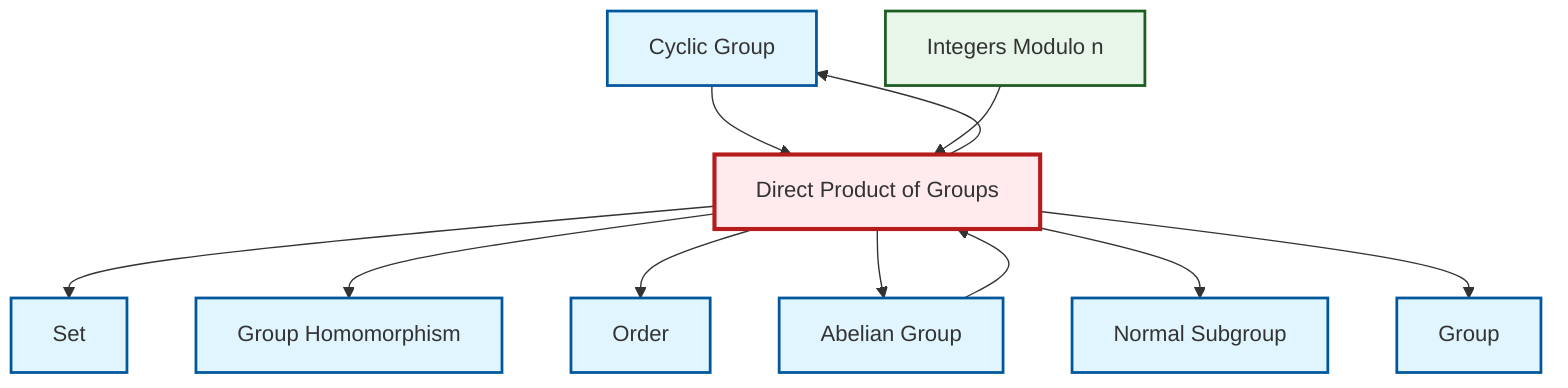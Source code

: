 graph TD
    classDef definition fill:#e1f5fe,stroke:#01579b,stroke-width:2px
    classDef theorem fill:#f3e5f5,stroke:#4a148c,stroke-width:2px
    classDef axiom fill:#fff3e0,stroke:#e65100,stroke-width:2px
    classDef example fill:#e8f5e9,stroke:#1b5e20,stroke-width:2px
    classDef current fill:#ffebee,stroke:#b71c1c,stroke-width:3px
    def-normal-subgroup["Normal Subgroup"]:::definition
    def-homomorphism["Group Homomorphism"]:::definition
    def-cyclic-group["Cyclic Group"]:::definition
    ex-quotient-integers-mod-n["Integers Modulo n"]:::example
    def-abelian-group["Abelian Group"]:::definition
    def-group["Group"]:::definition
    def-set["Set"]:::definition
    def-order["Order"]:::definition
    def-direct-product["Direct Product of Groups"]:::definition
    def-direct-product --> def-set
    def-cyclic-group --> def-direct-product
    def-abelian-group --> def-direct-product
    def-direct-product --> def-homomorphism
    ex-quotient-integers-mod-n --> def-direct-product
    def-direct-product --> def-order
    def-direct-product --> def-abelian-group
    def-direct-product --> def-normal-subgroup
    def-direct-product --> def-cyclic-group
    def-direct-product --> def-group
    class def-direct-product current